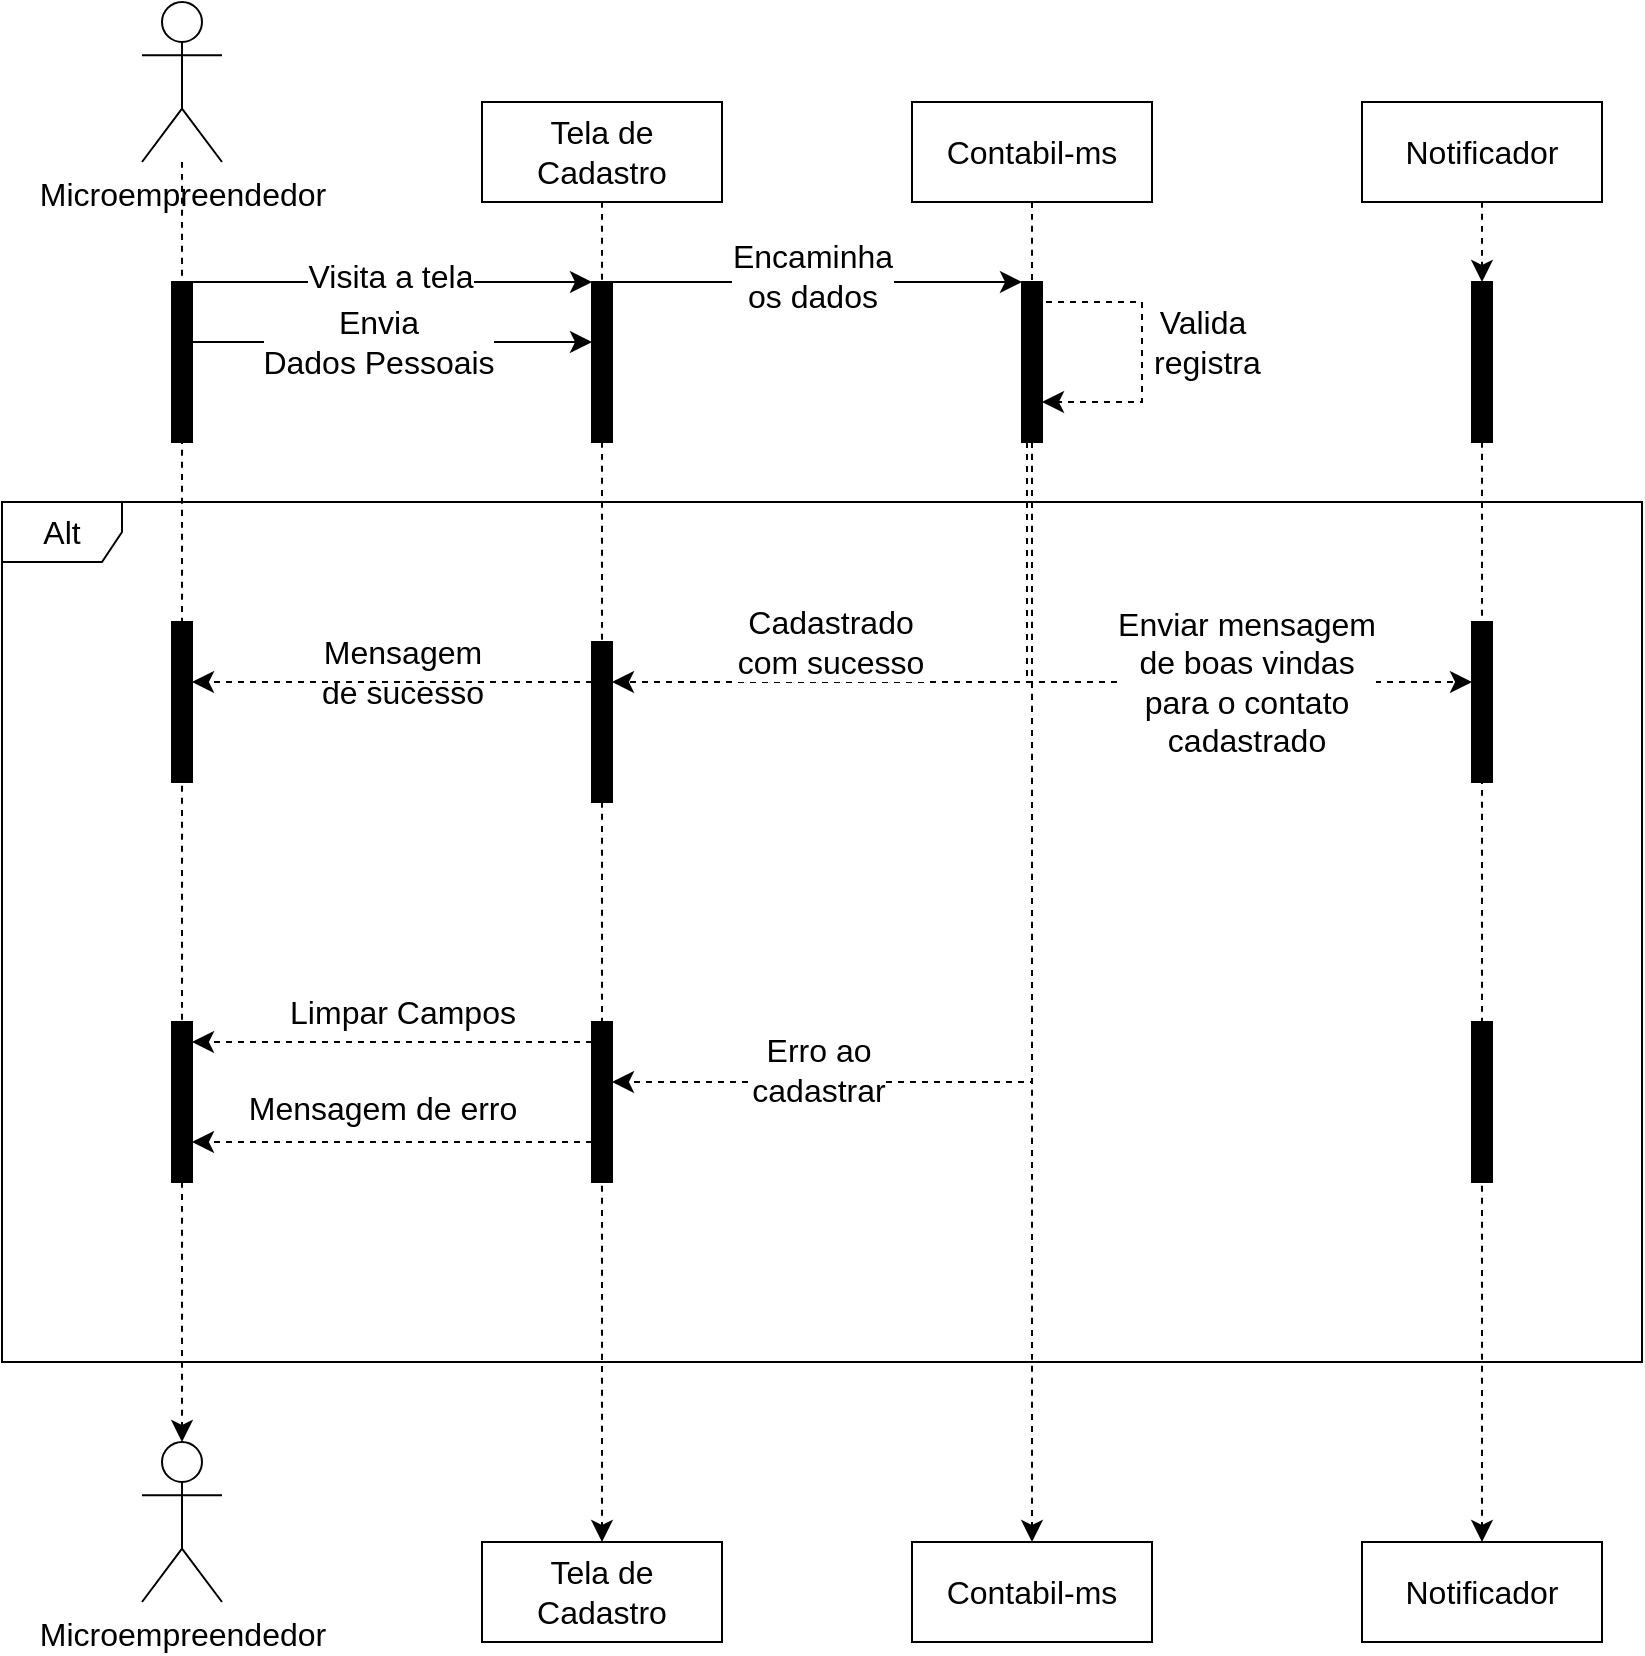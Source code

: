 <mxfile version="21.6.8" type="device" pages="2">
  <diagram name="Criar Usuario (Cliente)" id="upcSz1AIRNzl9WwcWOv4">
    <mxGraphModel dx="1671" dy="1035" grid="1" gridSize="10" guides="1" tooltips="1" connect="1" arrows="1" fold="1" page="1" pageScale="1" pageWidth="827" pageHeight="1169" math="0" shadow="0">
      <root>
        <mxCell id="0" />
        <mxCell id="1" parent="0" />
        <mxCell id="JifTn4jLB-mmr7WytcCE-13" style="edgeStyle=elbowEdgeStyle;curved=0;rounded=0;orthogonalLoop=1;jettySize=auto;html=1;elbow=vertical;fontSize=12;startSize=8;endSize=8;" edge="1" parent="1" target="JifTn4jLB-mmr7WytcCE-10">
          <mxGeometry relative="1" as="geometry">
            <mxPoint x="95" y="170" as="sourcePoint" />
            <mxPoint x="255" y="170" as="targetPoint" />
            <Array as="points">
              <mxPoint x="270" y="160" />
            </Array>
          </mxGeometry>
        </mxCell>
        <mxCell id="JifTn4jLB-mmr7WytcCE-14" value="Visita a tela" style="edgeLabel;html=1;align=center;verticalAlign=middle;resizable=0;points=[];fontSize=16;" vertex="1" connectable="0" parent="JifTn4jLB-mmr7WytcCE-13">
          <mxGeometry x="-0.125" y="3" relative="1" as="geometry">
            <mxPoint x="17" as="offset" />
          </mxGeometry>
        </mxCell>
        <mxCell id="JifTn4jLB-mmr7WytcCE-1" value="" style="html=1;points=[];perimeter=orthogonalPerimeter;outlineConnect=0;targetShapes=umlLifeline;portConstraint=eastwest;newEdgeStyle={&quot;edgeStyle&quot;:&quot;elbowEdgeStyle&quot;,&quot;elbow&quot;:&quot;vertical&quot;,&quot;curved&quot;:0,&quot;rounded&quot;:0};fillColor=#000000;" vertex="1" parent="1">
          <mxGeometry x="85" y="160" width="10" height="80" as="geometry" />
        </mxCell>
        <mxCell id="JifTn4jLB-mmr7WytcCE-52" style="edgeStyle=none;curved=1;rounded=0;orthogonalLoop=1;jettySize=auto;html=1;entryX=0.5;entryY=0;entryDx=0;entryDy=0;entryPerimeter=0;fontSize=12;startSize=8;endSize=8;dashed=1;" edge="1" parent="1" source="JifTn4jLB-mmr7WytcCE-3" target="JifTn4jLB-mmr7WytcCE-33">
          <mxGeometry relative="1" as="geometry" />
        </mxCell>
        <mxCell id="JifTn4jLB-mmr7WytcCE-3" value="Microempreendedor" style="shape=umlActor;verticalLabelPosition=bottom;verticalAlign=top;html=1;fontSize=16;" vertex="1" parent="1">
          <mxGeometry x="70" y="20" width="40" height="80" as="geometry" />
        </mxCell>
        <mxCell id="JifTn4jLB-mmr7WytcCE-38" style="edgeStyle=none;curved=1;rounded=0;orthogonalLoop=1;jettySize=auto;html=1;fontSize=12;startSize=8;endSize=8;dashed=1;" edge="1" parent="1" source="JifTn4jLB-mmr7WytcCE-4" target="JifTn4jLB-mmr7WytcCE-34">
          <mxGeometry relative="1" as="geometry" />
        </mxCell>
        <mxCell id="JifTn4jLB-mmr7WytcCE-4" value="Tela de Cadastro" style="html=1;whiteSpace=wrap;fontSize=16;" vertex="1" parent="1">
          <mxGeometry x="240" y="70" width="120" height="50" as="geometry" />
        </mxCell>
        <mxCell id="JifTn4jLB-mmr7WytcCE-39" style="edgeStyle=none;curved=1;rounded=0;orthogonalLoop=1;jettySize=auto;html=1;entryX=0.5;entryY=0;entryDx=0;entryDy=0;fontSize=12;startSize=8;endSize=8;dashed=1;" edge="1" parent="1" source="JifTn4jLB-mmr7WytcCE-5" target="JifTn4jLB-mmr7WytcCE-35">
          <mxGeometry relative="1" as="geometry">
            <Array as="points">
              <mxPoint x="515" y="400" />
            </Array>
          </mxGeometry>
        </mxCell>
        <mxCell id="JifTn4jLB-mmr7WytcCE-5" value="Contabil-ms" style="html=1;whiteSpace=wrap;fontSize=16;" vertex="1" parent="1">
          <mxGeometry x="455" y="70" width="120" height="50" as="geometry" />
        </mxCell>
        <mxCell id="JifTn4jLB-mmr7WytcCE-40" style="edgeStyle=none;curved=1;rounded=0;orthogonalLoop=1;jettySize=auto;html=1;entryX=0.5;entryY=0;entryDx=0;entryDy=0;fontSize=12;startSize=8;endSize=8;dashed=1;" edge="1" parent="1" source="JifTn4jLB-mmr7WytcCE-12" target="JifTn4jLB-mmr7WytcCE-36">
          <mxGeometry relative="1" as="geometry" />
        </mxCell>
        <mxCell id="JifTn4jLB-mmr7WytcCE-8" value="Notificador" style="html=1;whiteSpace=wrap;fontSize=16;" vertex="1" parent="1">
          <mxGeometry x="680" y="70" width="120" height="50" as="geometry" />
        </mxCell>
        <mxCell id="JifTn4jLB-mmr7WytcCE-10" value="" style="html=1;points=[];perimeter=orthogonalPerimeter;outlineConnect=0;targetShapes=umlLifeline;portConstraint=eastwest;newEdgeStyle={&quot;edgeStyle&quot;:&quot;elbowEdgeStyle&quot;,&quot;elbow&quot;:&quot;vertical&quot;,&quot;curved&quot;:0,&quot;rounded&quot;:0};fillColor=#000000;" vertex="1" parent="1">
          <mxGeometry x="295" y="160" width="10" height="80" as="geometry" />
        </mxCell>
        <mxCell id="JifTn4jLB-mmr7WytcCE-25" style="edgeStyle=orthogonalEdgeStyle;rounded=0;orthogonalLoop=1;jettySize=auto;html=1;elbow=vertical;fontSize=12;startSize=8;endSize=8;dashed=1;" edge="1" parent="1" target="JifTn4jLB-mmr7WytcCE-11">
          <mxGeometry relative="1" as="geometry">
            <mxPoint x="520" y="190" as="targetPoint" />
            <mxPoint x="520" y="160" as="sourcePoint" />
            <Array as="points">
              <mxPoint x="520" y="170" />
              <mxPoint x="570" y="170" />
              <mxPoint x="570" y="220" />
            </Array>
          </mxGeometry>
        </mxCell>
        <mxCell id="JifTn4jLB-mmr7WytcCE-28" value="Valida&lt;br&gt;&amp;nbsp;registra" style="edgeLabel;html=1;align=center;verticalAlign=middle;resizable=0;points=[];fontSize=16;rotation=0;" vertex="1" connectable="0" parent="JifTn4jLB-mmr7WytcCE-25">
          <mxGeometry x="-0.575" y="1" relative="1" as="geometry">
            <mxPoint x="56" y="21" as="offset" />
          </mxGeometry>
        </mxCell>
        <mxCell id="JifTn4jLB-mmr7WytcCE-54" style="edgeStyle=elbowEdgeStyle;curved=0;rounded=0;orthogonalLoop=1;jettySize=auto;html=1;elbow=vertical;fontSize=12;startSize=8;endSize=8;dashed=1;" edge="1" parent="1" source="JifTn4jLB-mmr7WytcCE-11" target="JifTn4jLB-mmr7WytcCE-43">
          <mxGeometry relative="1" as="geometry">
            <Array as="points">
              <mxPoint x="420" y="360" />
            </Array>
          </mxGeometry>
        </mxCell>
        <mxCell id="JifTn4jLB-mmr7WytcCE-56" value="Cadastrado &lt;br&gt;com sucesso" style="edgeLabel;html=1;align=center;verticalAlign=middle;resizable=0;points=[];fontSize=16;" vertex="1" connectable="0" parent="JifTn4jLB-mmr7WytcCE-54">
          <mxGeometry x="0.339" y="3" relative="1" as="geometry">
            <mxPoint y="-23" as="offset" />
          </mxGeometry>
        </mxCell>
        <mxCell id="JifTn4jLB-mmr7WytcCE-11" value="" style="html=1;points=[];perimeter=orthogonalPerimeter;outlineConnect=0;targetShapes=umlLifeline;portConstraint=eastwest;newEdgeStyle={&quot;edgeStyle&quot;:&quot;elbowEdgeStyle&quot;,&quot;elbow&quot;:&quot;vertical&quot;,&quot;curved&quot;:0,&quot;rounded&quot;:0};fillColor=#000000;" vertex="1" parent="1">
          <mxGeometry x="510" y="160" width="10" height="80" as="geometry" />
        </mxCell>
        <mxCell id="JifTn4jLB-mmr7WytcCE-19" style="edgeStyle=elbowEdgeStyle;curved=0;rounded=0;orthogonalLoop=1;jettySize=auto;html=1;elbow=vertical;fontSize=12;startSize=8;endSize=8;" edge="1" parent="1" target="JifTn4jLB-mmr7WytcCE-10">
          <mxGeometry relative="1" as="geometry">
            <mxPoint x="85" y="210" as="sourcePoint" />
            <mxPoint x="275" y="210" as="targetPoint" />
            <Array as="points">
              <mxPoint x="280" y="190" />
            </Array>
          </mxGeometry>
        </mxCell>
        <mxCell id="JifTn4jLB-mmr7WytcCE-20" value="Envia &lt;br&gt;Dados Pessoais" style="edgeLabel;html=1;align=center;verticalAlign=middle;resizable=0;points=[];fontSize=16;" vertex="1" connectable="0" parent="JifTn4jLB-mmr7WytcCE-19">
          <mxGeometry x="-0.21" y="-3" relative="1" as="geometry">
            <mxPoint x="32" y="-3" as="offset" />
          </mxGeometry>
        </mxCell>
        <mxCell id="JifTn4jLB-mmr7WytcCE-22" style="edgeStyle=elbowEdgeStyle;curved=0;rounded=0;orthogonalLoop=1;jettySize=auto;html=1;elbow=vertical;fontSize=12;startSize=8;endSize=8;" edge="1" parent="1" target="JifTn4jLB-mmr7WytcCE-11">
          <mxGeometry relative="1" as="geometry">
            <mxPoint x="305" y="173" as="sourcePoint" />
            <mxPoint x="505" y="173" as="targetPoint" />
            <Array as="points">
              <mxPoint x="480" y="160" />
            </Array>
          </mxGeometry>
        </mxCell>
        <mxCell id="JifTn4jLB-mmr7WytcCE-23" value="Encaminha &lt;br&gt;os dados" style="edgeLabel;html=1;align=center;verticalAlign=middle;resizable=0;points=[];fontSize=16;" vertex="1" connectable="0" parent="JifTn4jLB-mmr7WytcCE-22">
          <mxGeometry x="-0.125" y="3" relative="1" as="geometry">
            <mxPoint x="17" as="offset" />
          </mxGeometry>
        </mxCell>
        <mxCell id="JifTn4jLB-mmr7WytcCE-32" value="Alt" style="shape=umlFrame;whiteSpace=wrap;html=1;pointerEvents=0;fontSize=16;" vertex="1" parent="1">
          <mxGeometry y="270" width="820" height="430" as="geometry" />
        </mxCell>
        <mxCell id="JifTn4jLB-mmr7WytcCE-33" value="Microempreendedor" style="shape=umlActor;verticalLabelPosition=bottom;verticalAlign=top;html=1;fontSize=16;" vertex="1" parent="1">
          <mxGeometry x="70" y="740" width="40" height="80" as="geometry" />
        </mxCell>
        <mxCell id="JifTn4jLB-mmr7WytcCE-34" value="Tela de Cadastro" style="html=1;whiteSpace=wrap;fontSize=16;" vertex="1" parent="1">
          <mxGeometry x="240" y="790" width="120" height="50" as="geometry" />
        </mxCell>
        <mxCell id="JifTn4jLB-mmr7WytcCE-35" value="Contabil-ms" style="html=1;whiteSpace=wrap;fontSize=16;" vertex="1" parent="1">
          <mxGeometry x="455" y="790" width="120" height="50" as="geometry" />
        </mxCell>
        <mxCell id="JifTn4jLB-mmr7WytcCE-36" value="Notificador" style="html=1;whiteSpace=wrap;fontSize=16;" vertex="1" parent="1">
          <mxGeometry x="680" y="790" width="120" height="50" as="geometry" />
        </mxCell>
        <mxCell id="JifTn4jLB-mmr7WytcCE-41" value="" style="edgeStyle=none;curved=1;rounded=0;orthogonalLoop=1;jettySize=auto;html=1;entryX=0.5;entryY=0;entryDx=0;entryDy=0;fontSize=12;startSize=8;endSize=8;dashed=1;" edge="1" parent="1" source="JifTn4jLB-mmr7WytcCE-8" target="JifTn4jLB-mmr7WytcCE-12">
          <mxGeometry relative="1" as="geometry">
            <mxPoint x="740" y="120" as="sourcePoint" />
            <mxPoint x="740" y="790" as="targetPoint" />
          </mxGeometry>
        </mxCell>
        <mxCell id="JifTn4jLB-mmr7WytcCE-12" value="" style="html=1;points=[];perimeter=orthogonalPerimeter;outlineConnect=0;targetShapes=umlLifeline;portConstraint=eastwest;newEdgeStyle={&quot;edgeStyle&quot;:&quot;elbowEdgeStyle&quot;,&quot;elbow&quot;:&quot;vertical&quot;,&quot;curved&quot;:0,&quot;rounded&quot;:0};fillColor=#000000;" vertex="1" parent="1">
          <mxGeometry x="735" y="160" width="10" height="80" as="geometry" />
        </mxCell>
        <mxCell id="JifTn4jLB-mmr7WytcCE-59" style="edgeStyle=elbowEdgeStyle;curved=0;rounded=0;orthogonalLoop=1;jettySize=auto;html=1;elbow=vertical;fontSize=12;startSize=8;endSize=8;dashed=1;" edge="1" parent="1">
          <mxGeometry relative="1" as="geometry">
            <mxPoint x="295" y="360" as="sourcePoint" />
            <mxPoint x="95" y="360" as="targetPoint" />
          </mxGeometry>
        </mxCell>
        <mxCell id="JifTn4jLB-mmr7WytcCE-43" value="" style="html=1;points=[];perimeter=orthogonalPerimeter;outlineConnect=0;targetShapes=umlLifeline;portConstraint=eastwest;newEdgeStyle={&quot;edgeStyle&quot;:&quot;elbowEdgeStyle&quot;,&quot;elbow&quot;:&quot;vertical&quot;,&quot;curved&quot;:0,&quot;rounded&quot;:0};fillColor=#000000;" vertex="1" parent="1">
          <mxGeometry x="295" y="340" width="10" height="80" as="geometry" />
        </mxCell>
        <mxCell id="JifTn4jLB-mmr7WytcCE-63" style="edgeStyle=elbowEdgeStyle;curved=0;rounded=0;orthogonalLoop=1;jettySize=auto;html=1;elbow=vertical;fontSize=12;startSize=8;endSize=8;dashed=1;" edge="1" parent="1">
          <mxGeometry relative="1" as="geometry">
            <mxPoint x="295" y="540" as="sourcePoint" />
            <mxPoint x="95" y="540" as="targetPoint" />
          </mxGeometry>
        </mxCell>
        <mxCell id="JifTn4jLB-mmr7WytcCE-66" style="edgeStyle=elbowEdgeStyle;curved=0;rounded=0;orthogonalLoop=1;jettySize=auto;html=1;elbow=vertical;fontSize=12;startSize=8;endSize=8;dashed=1;" edge="1" parent="1" source="JifTn4jLB-mmr7WytcCE-44" target="JifTn4jLB-mmr7WytcCE-49">
          <mxGeometry relative="1" as="geometry">
            <Array as="points">
              <mxPoint x="230" y="590" />
            </Array>
          </mxGeometry>
        </mxCell>
        <mxCell id="JifTn4jLB-mmr7WytcCE-44" value="" style="html=1;points=[];perimeter=orthogonalPerimeter;outlineConnect=0;targetShapes=umlLifeline;portConstraint=eastwest;newEdgeStyle={&quot;edgeStyle&quot;:&quot;elbowEdgeStyle&quot;,&quot;elbow&quot;:&quot;vertical&quot;,&quot;curved&quot;:0,&quot;rounded&quot;:0};fillColor=#000000;" vertex="1" parent="1">
          <mxGeometry x="295" y="530" width="10" height="80" as="geometry" />
        </mxCell>
        <mxCell id="JifTn4jLB-mmr7WytcCE-45" value="" style="html=1;points=[];perimeter=orthogonalPerimeter;outlineConnect=0;targetShapes=umlLifeline;portConstraint=eastwest;newEdgeStyle={&quot;edgeStyle&quot;:&quot;elbowEdgeStyle&quot;,&quot;elbow&quot;:&quot;vertical&quot;,&quot;curved&quot;:0,&quot;rounded&quot;:0};fillColor=#000000;" vertex="1" parent="1">
          <mxGeometry x="735" y="330" width="10" height="80" as="geometry" />
        </mxCell>
        <mxCell id="JifTn4jLB-mmr7WytcCE-46" value="" style="html=1;points=[];perimeter=orthogonalPerimeter;outlineConnect=0;targetShapes=umlLifeline;portConstraint=eastwest;newEdgeStyle={&quot;edgeStyle&quot;:&quot;elbowEdgeStyle&quot;,&quot;elbow&quot;:&quot;vertical&quot;,&quot;curved&quot;:0,&quot;rounded&quot;:0};fillColor=#000000;" vertex="1" parent="1">
          <mxGeometry x="735" y="530" width="10" height="80" as="geometry" />
        </mxCell>
        <mxCell id="JifTn4jLB-mmr7WytcCE-47" value="" style="html=1;points=[];perimeter=orthogonalPerimeter;outlineConnect=0;targetShapes=umlLifeline;portConstraint=eastwest;newEdgeStyle={&quot;edgeStyle&quot;:&quot;elbowEdgeStyle&quot;,&quot;elbow&quot;:&quot;vertical&quot;,&quot;curved&quot;:0,&quot;rounded&quot;:0};fillColor=#000000;" vertex="1" parent="1">
          <mxGeometry x="85" y="330" width="10" height="80" as="geometry" />
        </mxCell>
        <mxCell id="JifTn4jLB-mmr7WytcCE-49" value="" style="html=1;points=[];perimeter=orthogonalPerimeter;outlineConnect=0;targetShapes=umlLifeline;portConstraint=eastwest;newEdgeStyle={&quot;edgeStyle&quot;:&quot;elbowEdgeStyle&quot;,&quot;elbow&quot;:&quot;vertical&quot;,&quot;curved&quot;:0,&quot;rounded&quot;:0};fillColor=#000000;" vertex="1" parent="1">
          <mxGeometry x="85" y="530" width="10" height="80" as="geometry" />
        </mxCell>
        <mxCell id="JifTn4jLB-mmr7WytcCE-55" style="edgeStyle=elbowEdgeStyle;curved=0;rounded=0;orthogonalLoop=1;jettySize=auto;html=1;elbow=vertical;fontSize=12;startSize=8;endSize=8;dashed=1;" edge="1" parent="1">
          <mxGeometry relative="1" as="geometry">
            <mxPoint x="515" y="240" as="sourcePoint" />
            <mxPoint x="305" y="560" as="targetPoint" />
            <Array as="points">
              <mxPoint x="420" y="560" />
            </Array>
          </mxGeometry>
        </mxCell>
        <mxCell id="JifTn4jLB-mmr7WytcCE-58" style="edgeStyle=elbowEdgeStyle;curved=0;rounded=0;orthogonalLoop=1;jettySize=auto;html=1;elbow=vertical;fontSize=12;startSize=8;endSize=8;dashed=1;" edge="1" parent="1" target="JifTn4jLB-mmr7WytcCE-45">
          <mxGeometry relative="1" as="geometry">
            <mxPoint x="512.5" y="240" as="sourcePoint" />
            <mxPoint x="727.5" y="360" as="targetPoint" />
            <Array as="points">
              <mxPoint x="512.5" y="360" />
            </Array>
          </mxGeometry>
        </mxCell>
        <mxCell id="JifTn4jLB-mmr7WytcCE-60" value="Mensagem&lt;br&gt;de sucesso" style="text;html=1;align=center;verticalAlign=middle;resizable=0;points=[];autosize=1;strokeColor=none;fillColor=none;fontSize=16;" vertex="1" parent="1">
          <mxGeometry x="150" y="330" width="100" height="50" as="geometry" />
        </mxCell>
        <mxCell id="JifTn4jLB-mmr7WytcCE-61" value="Enviar mensagem &lt;br&gt;de boas vindas&lt;br&gt;para o contato &lt;br&gt;cadastrado" style="edgeLabel;html=1;align=center;verticalAlign=middle;resizable=0;points=[];fontSize=16;" vertex="1" connectable="0" parent="1">
          <mxGeometry x="620" y="360" as="geometry">
            <mxPoint x="2" as="offset" />
          </mxGeometry>
        </mxCell>
        <mxCell id="JifTn4jLB-mmr7WytcCE-62" value="Erro ao&lt;br&gt;cadastrar" style="edgeLabel;html=1;align=center;verticalAlign=middle;resizable=0;points=[];fontSize=16;rotation=0;" vertex="1" connectable="0" parent="1">
          <mxGeometry x="400" y="560" as="geometry">
            <mxPoint x="8" y="-6" as="offset" />
          </mxGeometry>
        </mxCell>
        <mxCell id="JifTn4jLB-mmr7WytcCE-64" value="Limpar Campos" style="text;html=1;align=center;verticalAlign=middle;resizable=0;points=[];autosize=1;strokeColor=none;fillColor=none;fontSize=16;" vertex="1" parent="1">
          <mxGeometry x="130" y="510" width="140" height="30" as="geometry" />
        </mxCell>
        <mxCell id="JifTn4jLB-mmr7WytcCE-67" value="Mensagem de erro" style="text;html=1;align=center;verticalAlign=middle;resizable=0;points=[];autosize=1;strokeColor=none;fillColor=none;fontSize=16;" vertex="1" parent="1">
          <mxGeometry x="110" y="558" width="160" height="30" as="geometry" />
        </mxCell>
      </root>
    </mxGraphModel>
  </diagram>
  <diagram id="f3UW1rN9QzkCSQQTLuYQ" name="Solicitar serviço (Funcionario para cliente)">
    <mxGraphModel dx="2071" dy="1435" grid="0" gridSize="10" guides="1" tooltips="1" connect="1" arrows="1" fold="1" page="0" pageScale="1" pageWidth="827" pageHeight="1169" math="0" shadow="0">
      <root>
        <mxCell id="0" />
        <mxCell id="1" parent="0" />
        <mxCell id="AIYeoYmXmrTbuFQ1cC07-1" style="edgeStyle=elbowEdgeStyle;curved=0;rounded=0;orthogonalLoop=1;jettySize=auto;html=1;elbow=vertical;fontSize=12;startSize=8;endSize=8;" edge="1" parent="1" target="AIYeoYmXmrTbuFQ1cC07-12">
          <mxGeometry relative="1" as="geometry">
            <mxPoint x="-246" y="80" as="sourcePoint" />
            <mxPoint x="-86" y="80" as="targetPoint" />
            <Array as="points">
              <mxPoint x="-71" y="70" />
            </Array>
          </mxGeometry>
        </mxCell>
        <mxCell id="AIYeoYmXmrTbuFQ1cC07-2" value="Visita a tela" style="edgeLabel;html=1;align=center;verticalAlign=middle;resizable=0;points=[];fontSize=16;" vertex="1" connectable="0" parent="AIYeoYmXmrTbuFQ1cC07-1">
          <mxGeometry x="-0.125" y="3" relative="1" as="geometry">
            <mxPoint x="17" as="offset" />
          </mxGeometry>
        </mxCell>
        <mxCell id="AIYeoYmXmrTbuFQ1cC07-3" value="" style="html=1;points=[];perimeter=orthogonalPerimeter;outlineConnect=0;targetShapes=umlLifeline;portConstraint=eastwest;newEdgeStyle={&quot;edgeStyle&quot;:&quot;elbowEdgeStyle&quot;,&quot;elbow&quot;:&quot;vertical&quot;,&quot;curved&quot;:0,&quot;rounded&quot;:0};fillColor=#000000;" vertex="1" parent="1">
          <mxGeometry x="-256" y="70" width="10" height="80" as="geometry" />
        </mxCell>
        <mxCell id="AIYeoYmXmrTbuFQ1cC07-4" style="edgeStyle=none;curved=1;rounded=0;orthogonalLoop=1;jettySize=auto;html=1;entryX=0.5;entryY=0;entryDx=0;entryDy=0;entryPerimeter=0;fontSize=12;startSize=8;endSize=8;dashed=1;" edge="1" parent="1" source="AIYeoYmXmrTbuFQ1cC07-5" target="AIYeoYmXmrTbuFQ1cC07-23">
          <mxGeometry relative="1" as="geometry" />
        </mxCell>
        <mxCell id="AIYeoYmXmrTbuFQ1cC07-5" value="Microempreendedor" style="shape=umlActor;verticalLabelPosition=bottom;verticalAlign=top;html=1;fontSize=16;" vertex="1" parent="1">
          <mxGeometry x="-271" y="-70" width="40" height="80" as="geometry" />
        </mxCell>
        <mxCell id="AIYeoYmXmrTbuFQ1cC07-6" style="edgeStyle=none;curved=1;rounded=0;orthogonalLoop=1;jettySize=auto;html=1;fontSize=12;startSize=8;endSize=8;dashed=1;" edge="1" parent="1" source="AIYeoYmXmrTbuFQ1cC07-7" target="AIYeoYmXmrTbuFQ1cC07-24">
          <mxGeometry relative="1" as="geometry" />
        </mxCell>
        <mxCell id="AIYeoYmXmrTbuFQ1cC07-7" value="Tela de Cadastro" style="html=1;whiteSpace=wrap;fontSize=16;" vertex="1" parent="1">
          <mxGeometry x="-101" y="-20" width="120" height="50" as="geometry" />
        </mxCell>
        <mxCell id="AIYeoYmXmrTbuFQ1cC07-8" style="edgeStyle=none;curved=1;rounded=0;orthogonalLoop=1;jettySize=auto;html=1;entryX=0.5;entryY=0;entryDx=0;entryDy=0;fontSize=12;startSize=8;endSize=8;dashed=1;" edge="1" parent="1" source="AIYeoYmXmrTbuFQ1cC07-9" target="AIYeoYmXmrTbuFQ1cC07-25">
          <mxGeometry relative="1" as="geometry">
            <Array as="points">
              <mxPoint x="174" y="310" />
            </Array>
          </mxGeometry>
        </mxCell>
        <mxCell id="AIYeoYmXmrTbuFQ1cC07-9" value="Contabil-ms" style="html=1;whiteSpace=wrap;fontSize=16;" vertex="1" parent="1">
          <mxGeometry x="114" y="-20" width="120" height="50" as="geometry" />
        </mxCell>
        <mxCell id="AIYeoYmXmrTbuFQ1cC07-10" style="edgeStyle=none;curved=1;rounded=0;orthogonalLoop=1;jettySize=auto;html=1;entryX=0.5;entryY=0;entryDx=0;entryDy=0;fontSize=12;startSize=8;endSize=8;dashed=1;" edge="1" parent="1" source="AIYeoYmXmrTbuFQ1cC07-28" target="AIYeoYmXmrTbuFQ1cC07-26">
          <mxGeometry relative="1" as="geometry" />
        </mxCell>
        <mxCell id="AIYeoYmXmrTbuFQ1cC07-11" value="Pagamento" style="html=1;whiteSpace=wrap;fontSize=16;" vertex="1" parent="1">
          <mxGeometry x="339" y="-20" width="120" height="50" as="geometry" />
        </mxCell>
        <mxCell id="AIYeoYmXmrTbuFQ1cC07-12" value="" style="html=1;points=[];perimeter=orthogonalPerimeter;outlineConnect=0;targetShapes=umlLifeline;portConstraint=eastwest;newEdgeStyle={&quot;edgeStyle&quot;:&quot;elbowEdgeStyle&quot;,&quot;elbow&quot;:&quot;vertical&quot;,&quot;curved&quot;:0,&quot;rounded&quot;:0};fillColor=#000000;" vertex="1" parent="1">
          <mxGeometry x="-46" y="70" width="10" height="80" as="geometry" />
        </mxCell>
        <mxCell id="AIYeoYmXmrTbuFQ1cC07-13" style="edgeStyle=orthogonalEdgeStyle;rounded=0;orthogonalLoop=1;jettySize=auto;html=1;elbow=vertical;fontSize=12;startSize=8;endSize=8;dashed=1;" edge="1" parent="1" target="AIYeoYmXmrTbuFQ1cC07-17">
          <mxGeometry relative="1" as="geometry">
            <mxPoint x="179" y="100" as="targetPoint" />
            <mxPoint x="179" y="70" as="sourcePoint" />
            <Array as="points">
              <mxPoint x="179" y="80" />
              <mxPoint x="229" y="80" />
              <mxPoint x="229" y="130" />
            </Array>
          </mxGeometry>
        </mxCell>
        <mxCell id="AIYeoYmXmrTbuFQ1cC07-14" value="Valida&lt;br&gt;&amp;nbsp;registra" style="edgeLabel;html=1;align=center;verticalAlign=middle;resizable=0;points=[];fontSize=16;rotation=0;" vertex="1" connectable="0" parent="AIYeoYmXmrTbuFQ1cC07-13">
          <mxGeometry x="-0.575" y="1" relative="1" as="geometry">
            <mxPoint x="56" y="21" as="offset" />
          </mxGeometry>
        </mxCell>
        <mxCell id="AIYeoYmXmrTbuFQ1cC07-15" style="edgeStyle=elbowEdgeStyle;curved=0;rounded=0;orthogonalLoop=1;jettySize=auto;html=1;elbow=vertical;fontSize=12;startSize=8;endSize=8;dashed=1;" edge="1" parent="1" source="AIYeoYmXmrTbuFQ1cC07-17" target="AIYeoYmXmrTbuFQ1cC07-30">
          <mxGeometry relative="1" as="geometry">
            <Array as="points">
              <mxPoint x="-5" y="230" />
              <mxPoint x="79" y="270" />
            </Array>
          </mxGeometry>
        </mxCell>
        <mxCell id="AIYeoYmXmrTbuFQ1cC07-16" value="Cadastrado &lt;br&gt;com sucesso" style="edgeLabel;html=1;align=center;verticalAlign=middle;resizable=0;points=[];fontSize=16;" vertex="1" connectable="0" parent="AIYeoYmXmrTbuFQ1cC07-15">
          <mxGeometry x="0.339" y="3" relative="1" as="geometry">
            <mxPoint x="7" y="-24" as="offset" />
          </mxGeometry>
        </mxCell>
        <mxCell id="AIYeoYmXmrTbuFQ1cC07-17" value="" style="html=1;points=[];perimeter=orthogonalPerimeter;outlineConnect=0;targetShapes=umlLifeline;portConstraint=eastwest;newEdgeStyle={&quot;edgeStyle&quot;:&quot;elbowEdgeStyle&quot;,&quot;elbow&quot;:&quot;vertical&quot;,&quot;curved&quot;:0,&quot;rounded&quot;:0};fillColor=#000000;" vertex="1" parent="1">
          <mxGeometry x="169" y="70" width="10" height="80" as="geometry" />
        </mxCell>
        <mxCell id="AIYeoYmXmrTbuFQ1cC07-18" style="edgeStyle=elbowEdgeStyle;curved=0;rounded=0;orthogonalLoop=1;jettySize=auto;html=1;elbow=vertical;fontSize=12;startSize=8;endSize=8;" edge="1" parent="1" target="AIYeoYmXmrTbuFQ1cC07-12">
          <mxGeometry relative="1" as="geometry">
            <mxPoint x="-256" y="120" as="sourcePoint" />
            <mxPoint x="-66" y="120" as="targetPoint" />
            <Array as="points">
              <mxPoint x="-61" y="100" />
            </Array>
          </mxGeometry>
        </mxCell>
        <mxCell id="AIYeoYmXmrTbuFQ1cC07-19" value="Envia &lt;br&gt;Dados Pessoais" style="edgeLabel;html=1;align=center;verticalAlign=middle;resizable=0;points=[];fontSize=16;" vertex="1" connectable="0" parent="AIYeoYmXmrTbuFQ1cC07-18">
          <mxGeometry x="-0.21" y="-3" relative="1" as="geometry">
            <mxPoint x="32" y="-3" as="offset" />
          </mxGeometry>
        </mxCell>
        <mxCell id="AIYeoYmXmrTbuFQ1cC07-20" style="edgeStyle=elbowEdgeStyle;curved=0;rounded=0;orthogonalLoop=1;jettySize=auto;html=1;elbow=vertical;fontSize=12;startSize=8;endSize=8;" edge="1" parent="1" target="AIYeoYmXmrTbuFQ1cC07-17">
          <mxGeometry relative="1" as="geometry">
            <mxPoint x="-36" y="83" as="sourcePoint" />
            <mxPoint x="164" y="83" as="targetPoint" />
            <Array as="points">
              <mxPoint x="139" y="70" />
            </Array>
          </mxGeometry>
        </mxCell>
        <mxCell id="AIYeoYmXmrTbuFQ1cC07-21" value="Encaminha &lt;br&gt;os dados" style="edgeLabel;html=1;align=center;verticalAlign=middle;resizable=0;points=[];fontSize=16;" vertex="1" connectable="0" parent="AIYeoYmXmrTbuFQ1cC07-20">
          <mxGeometry x="-0.125" y="3" relative="1" as="geometry">
            <mxPoint x="17" as="offset" />
          </mxGeometry>
        </mxCell>
        <mxCell id="AIYeoYmXmrTbuFQ1cC07-22" value="Alt" style="shape=umlFrame;whiteSpace=wrap;html=1;pointerEvents=0;fontSize=16;" vertex="1" parent="1">
          <mxGeometry x="-341" y="180" width="1063" height="430" as="geometry" />
        </mxCell>
        <mxCell id="AIYeoYmXmrTbuFQ1cC07-23" value="Microempreendedor" style="shape=umlActor;verticalLabelPosition=bottom;verticalAlign=top;html=1;fontSize=16;" vertex="1" parent="1">
          <mxGeometry x="-271" y="650" width="40" height="80" as="geometry" />
        </mxCell>
        <mxCell id="AIYeoYmXmrTbuFQ1cC07-24" value="Tela de Cadastro" style="html=1;whiteSpace=wrap;fontSize=16;" vertex="1" parent="1">
          <mxGeometry x="-101" y="700" width="120" height="50" as="geometry" />
        </mxCell>
        <mxCell id="AIYeoYmXmrTbuFQ1cC07-25" value="Contabil-ms" style="html=1;whiteSpace=wrap;fontSize=16;" vertex="1" parent="1">
          <mxGeometry x="114" y="700" width="120" height="50" as="geometry" />
        </mxCell>
        <mxCell id="AIYeoYmXmrTbuFQ1cC07-26" value="Notificador" style="html=1;whiteSpace=wrap;fontSize=16;" vertex="1" parent="1">
          <mxGeometry x="339" y="700" width="120" height="50" as="geometry" />
        </mxCell>
        <mxCell id="AIYeoYmXmrTbuFQ1cC07-27" value="" style="edgeStyle=none;curved=1;rounded=0;orthogonalLoop=1;jettySize=auto;html=1;entryX=0.5;entryY=0;entryDx=0;entryDy=0;fontSize=12;startSize=8;endSize=8;dashed=1;" edge="1" parent="1" source="AIYeoYmXmrTbuFQ1cC07-11" target="AIYeoYmXmrTbuFQ1cC07-28">
          <mxGeometry relative="1" as="geometry">
            <mxPoint x="399" y="30" as="sourcePoint" />
            <mxPoint x="399" y="700" as="targetPoint" />
          </mxGeometry>
        </mxCell>
        <mxCell id="AIYeoYmXmrTbuFQ1cC07-28" value="" style="html=1;points=[];perimeter=orthogonalPerimeter;outlineConnect=0;targetShapes=umlLifeline;portConstraint=eastwest;newEdgeStyle={&quot;edgeStyle&quot;:&quot;elbowEdgeStyle&quot;,&quot;elbow&quot;:&quot;vertical&quot;,&quot;curved&quot;:0,&quot;rounded&quot;:0};fillColor=#000000;" vertex="1" parent="1">
          <mxGeometry x="394" y="70" width="10" height="80" as="geometry" />
        </mxCell>
        <mxCell id="AIYeoYmXmrTbuFQ1cC07-29" style="edgeStyle=elbowEdgeStyle;curved=0;rounded=0;orthogonalLoop=1;jettySize=auto;html=1;elbow=vertical;fontSize=12;startSize=8;endSize=8;dashed=1;" edge="1" parent="1">
          <mxGeometry relative="1" as="geometry">
            <mxPoint x="-48" y="228" as="sourcePoint" />
            <mxPoint x="-248" y="228" as="targetPoint" />
          </mxGeometry>
        </mxCell>
        <mxCell id="AIYeoYmXmrTbuFQ1cC07-30" value="" style="html=1;points=[];perimeter=orthogonalPerimeter;outlineConnect=0;targetShapes=umlLifeline;portConstraint=eastwest;newEdgeStyle={&quot;edgeStyle&quot;:&quot;elbowEdgeStyle&quot;,&quot;elbow&quot;:&quot;vertical&quot;,&quot;curved&quot;:0,&quot;rounded&quot;:0};fillColor=#000000;" vertex="1" parent="1">
          <mxGeometry x="-46" y="212" width="10" height="166" as="geometry" />
        </mxCell>
        <mxCell id="AIYeoYmXmrTbuFQ1cC07-32" style="edgeStyle=elbowEdgeStyle;curved=0;rounded=0;orthogonalLoop=1;jettySize=auto;html=1;elbow=vertical;fontSize=12;startSize=8;endSize=8;dashed=1;" edge="1" parent="1" source="AIYeoYmXmrTbuFQ1cC07-33" target="AIYeoYmXmrTbuFQ1cC07-37">
          <mxGeometry relative="1" as="geometry">
            <Array as="points">
              <mxPoint x="-111" y="474" />
            </Array>
          </mxGeometry>
        </mxCell>
        <mxCell id="AIYeoYmXmrTbuFQ1cC07-33" value="" style="html=1;points=[];perimeter=orthogonalPerimeter;outlineConnect=0;targetShapes=umlLifeline;portConstraint=eastwest;newEdgeStyle={&quot;edgeStyle&quot;:&quot;elbowEdgeStyle&quot;,&quot;elbow&quot;:&quot;vertical&quot;,&quot;curved&quot;:0,&quot;rounded&quot;:0};fillColor=#000000;" vertex="1" parent="1">
          <mxGeometry x="-46" y="440" width="10" height="80" as="geometry" />
        </mxCell>
        <mxCell id="AIYeoYmXmrTbuFQ1cC07-102" style="edgeStyle=elbowEdgeStyle;curved=0;rounded=0;orthogonalLoop=1;jettySize=auto;html=1;elbow=vertical;fontSize=12;startSize=8;endSize=8;dashed=1;" edge="1" parent="1">
          <mxGeometry relative="1" as="geometry">
            <mxPoint x="394" y="284" as="sourcePoint" />
            <mxPoint x="177" y="284" as="targetPoint" />
          </mxGeometry>
        </mxCell>
        <mxCell id="AIYeoYmXmrTbuFQ1cC07-34" value="" style="html=1;points=[];perimeter=orthogonalPerimeter;outlineConnect=0;targetShapes=umlLifeline;portConstraint=eastwest;newEdgeStyle={&quot;edgeStyle&quot;:&quot;elbowEdgeStyle&quot;,&quot;elbow&quot;:&quot;vertical&quot;,&quot;curved&quot;:0,&quot;rounded&quot;:0};fillColor=#000000;" vertex="1" parent="1">
          <mxGeometry x="394" y="218" width="10" height="80" as="geometry" />
        </mxCell>
        <mxCell id="AIYeoYmXmrTbuFQ1cC07-35" value="" style="html=1;points=[];perimeter=orthogonalPerimeter;outlineConnect=0;targetShapes=umlLifeline;portConstraint=eastwest;newEdgeStyle={&quot;edgeStyle&quot;:&quot;elbowEdgeStyle&quot;,&quot;elbow&quot;:&quot;vertical&quot;,&quot;curved&quot;:0,&quot;rounded&quot;:0};fillColor=#000000;" vertex="1" parent="1">
          <mxGeometry x="394" y="440" width="10" height="80" as="geometry" />
        </mxCell>
        <mxCell id="AIYeoYmXmrTbuFQ1cC07-36" value="" style="html=1;points=[];perimeter=orthogonalPerimeter;outlineConnect=0;targetShapes=umlLifeline;portConstraint=eastwest;newEdgeStyle={&quot;edgeStyle&quot;:&quot;elbowEdgeStyle&quot;,&quot;elbow&quot;:&quot;vertical&quot;,&quot;curved&quot;:0,&quot;rounded&quot;:0};fillColor=#000000;" vertex="1" parent="1">
          <mxGeometry x="-256" y="212" width="10" height="170" as="geometry" />
        </mxCell>
        <mxCell id="AIYeoYmXmrTbuFQ1cC07-37" value="" style="html=1;points=[];perimeter=orthogonalPerimeter;outlineConnect=0;targetShapes=umlLifeline;portConstraint=eastwest;newEdgeStyle={&quot;edgeStyle&quot;:&quot;elbowEdgeStyle&quot;,&quot;elbow&quot;:&quot;vertical&quot;,&quot;curved&quot;:0,&quot;rounded&quot;:0};fillColor=#000000;" vertex="1" parent="1">
          <mxGeometry x="-256" y="440" width="10" height="80" as="geometry" />
        </mxCell>
        <mxCell id="AIYeoYmXmrTbuFQ1cC07-38" style="edgeStyle=elbowEdgeStyle;curved=0;rounded=0;orthogonalLoop=1;jettySize=auto;html=1;elbow=vertical;fontSize=12;startSize=8;endSize=8;dashed=1;" edge="1" parent="1" source="AIYeoYmXmrTbuFQ1cC07-96">
          <mxGeometry relative="1" as="geometry">
            <mxPoint x="174" y="150" as="sourcePoint" />
            <mxPoint x="-36" y="470" as="targetPoint" />
            <Array as="points">
              <mxPoint x="79" y="470" />
            </Array>
          </mxGeometry>
        </mxCell>
        <mxCell id="AIYeoYmXmrTbuFQ1cC07-39" style="edgeStyle=elbowEdgeStyle;curved=0;rounded=0;orthogonalLoop=1;jettySize=auto;html=1;elbow=vertical;fontSize=12;startSize=8;endSize=8;dashed=1;" edge="1" parent="1" target="AIYeoYmXmrTbuFQ1cC07-34" source="AIYeoYmXmrTbuFQ1cC07-96">
          <mxGeometry relative="1" as="geometry">
            <mxPoint x="171.5" y="150" as="sourcePoint" />
            <mxPoint x="386.5" y="270" as="targetPoint" />
            <Array as="points">
              <mxPoint x="287" y="248" />
              <mxPoint x="254" y="298" />
              <mxPoint x="171.5" y="270" />
            </Array>
          </mxGeometry>
        </mxCell>
        <mxCell id="AIYeoYmXmrTbuFQ1cC07-40" value="Mensagem&lt;br&gt;de sucesso" style="text;html=1;align=center;verticalAlign=middle;resizable=0;points=[];autosize=1;strokeColor=none;fillColor=none;fontSize=16;" vertex="1" parent="1">
          <mxGeometry x="-196" y="180" width="100" height="50" as="geometry" />
        </mxCell>
        <mxCell id="AIYeoYmXmrTbuFQ1cC07-41" value="Enviar informações&lt;br&gt;parar gerar&amp;nbsp;&lt;br&gt;pagamento" style="edgeLabel;html=1;align=center;verticalAlign=middle;resizable=0;points=[];fontSize=16;" vertex="1" connectable="0" parent="1">
          <mxGeometry x="275" y="238" as="geometry">
            <mxPoint x="2" y="-24" as="offset" />
          </mxGeometry>
        </mxCell>
        <mxCell id="AIYeoYmXmrTbuFQ1cC07-42" value="Erro ao&lt;br&gt;cadastrar" style="edgeLabel;html=1;align=center;verticalAlign=middle;resizable=0;points=[];fontSize=16;rotation=0;" vertex="1" connectable="0" parent="1">
          <mxGeometry x="59" y="470" as="geometry">
            <mxPoint x="8" y="-6" as="offset" />
          </mxGeometry>
        </mxCell>
        <mxCell id="AIYeoYmXmrTbuFQ1cC07-44" value="Mensagem de erro" style="text;html=1;align=center;verticalAlign=middle;resizable=0;points=[];autosize=1;strokeColor=none;fillColor=none;fontSize=16;" vertex="1" parent="1">
          <mxGeometry x="-234" y="440" width="160" height="30" as="geometry" />
        </mxCell>
        <mxCell id="AIYeoYmXmrTbuFQ1cC07-89" style="edgeStyle=none;curved=1;rounded=0;orthogonalLoop=1;jettySize=auto;html=1;entryX=0.5;entryY=0;entryDx=0;entryDy=0;fontSize=12;startSize=8;endSize=8;dashed=1;" edge="1" parent="1" source="AIYeoYmXmrTbuFQ1cC07-94" target="AIYeoYmXmrTbuFQ1cC07-91">
          <mxGeometry relative="1" as="geometry" />
        </mxCell>
        <mxCell id="AIYeoYmXmrTbuFQ1cC07-90" value="Notificador" style="html=1;whiteSpace=wrap;fontSize=16;" vertex="1" parent="1">
          <mxGeometry x="579" y="-22" width="120" height="50" as="geometry" />
        </mxCell>
        <mxCell id="AIYeoYmXmrTbuFQ1cC07-91" value="Notificador" style="html=1;whiteSpace=wrap;fontSize=16;" vertex="1" parent="1">
          <mxGeometry x="579" y="698" width="120" height="50" as="geometry" />
        </mxCell>
        <mxCell id="AIYeoYmXmrTbuFQ1cC07-92" value="" style="edgeStyle=none;curved=1;rounded=0;orthogonalLoop=1;jettySize=auto;html=1;entryX=0.5;entryY=0;entryDx=0;entryDy=0;fontSize=12;startSize=8;endSize=8;dashed=1;" edge="1" parent="1" source="AIYeoYmXmrTbuFQ1cC07-90" target="AIYeoYmXmrTbuFQ1cC07-93">
          <mxGeometry relative="1" as="geometry">
            <mxPoint x="595" y="30" as="sourcePoint" />
            <mxPoint x="595" y="700" as="targetPoint" />
          </mxGeometry>
        </mxCell>
        <mxCell id="AIYeoYmXmrTbuFQ1cC07-93" value="" style="html=1;points=[];perimeter=orthogonalPerimeter;outlineConnect=0;targetShapes=umlLifeline;portConstraint=eastwest;newEdgeStyle={&quot;edgeStyle&quot;:&quot;elbowEdgeStyle&quot;,&quot;elbow&quot;:&quot;vertical&quot;,&quot;curved&quot;:0,&quot;rounded&quot;:0};fillColor=#000000;" vertex="1" parent="1">
          <mxGeometry x="634" y="68" width="10" height="80" as="geometry" />
        </mxCell>
        <mxCell id="AIYeoYmXmrTbuFQ1cC07-95" value="" style="html=1;points=[];perimeter=orthogonalPerimeter;outlineConnect=0;targetShapes=umlLifeline;portConstraint=eastwest;newEdgeStyle={&quot;edgeStyle&quot;:&quot;elbowEdgeStyle&quot;,&quot;elbow&quot;:&quot;vertical&quot;,&quot;curved&quot;:0,&quot;rounded&quot;:0};fillColor=#000000;" vertex="1" parent="1">
          <mxGeometry x="634" y="438" width="10" height="80" as="geometry" />
        </mxCell>
        <mxCell id="AIYeoYmXmrTbuFQ1cC07-97" value="" style="edgeStyle=elbowEdgeStyle;curved=0;rounded=0;orthogonalLoop=1;jettySize=auto;html=1;elbow=vertical;fontSize=12;startSize=8;endSize=8;dashed=1;" edge="1" parent="1" target="AIYeoYmXmrTbuFQ1cC07-96">
          <mxGeometry relative="1" as="geometry">
            <mxPoint x="171.5" y="150" as="sourcePoint" />
            <mxPoint x="394" y="270" as="targetPoint" />
            <Array as="points" />
          </mxGeometry>
        </mxCell>
        <mxCell id="AIYeoYmXmrTbuFQ1cC07-105" style="edgeStyle=elbowEdgeStyle;curved=0;rounded=0;orthogonalLoop=1;jettySize=auto;html=1;elbow=vertical;fontSize=12;startSize=8;endSize=8;dashed=1;" edge="1" parent="1">
          <mxGeometry relative="1" as="geometry">
            <mxPoint x="179" y="343" as="sourcePoint" />
            <mxPoint x="636" y="343" as="targetPoint" />
          </mxGeometry>
        </mxCell>
        <mxCell id="AIYeoYmXmrTbuFQ1cC07-96" value="" style="html=1;points=[];perimeter=orthogonalPerimeter;outlineConnect=0;targetShapes=umlLifeline;portConstraint=eastwest;newEdgeStyle={&quot;edgeStyle&quot;:&quot;elbowEdgeStyle&quot;,&quot;elbow&quot;:&quot;vertical&quot;,&quot;curved&quot;:0,&quot;rounded&quot;:0};fillColor=#000000;" vertex="1" parent="1">
          <mxGeometry x="167" y="221" width="10" height="157" as="geometry" />
        </mxCell>
        <mxCell id="AIYeoYmXmrTbuFQ1cC07-99" value="" style="html=1;points=[];perimeter=orthogonalPerimeter;outlineConnect=0;targetShapes=umlLifeline;portConstraint=eastwest;newEdgeStyle={&quot;edgeStyle&quot;:&quot;elbowEdgeStyle&quot;,&quot;elbow&quot;:&quot;vertical&quot;,&quot;curved&quot;:0,&quot;rounded&quot;:0};fillColor=#000000;" vertex="1" parent="1">
          <mxGeometry x="169" y="438" width="10" height="80" as="geometry" />
        </mxCell>
        <mxCell id="AIYeoYmXmrTbuFQ1cC07-103" value="Dados de pagamento" style="text;html=1;align=center;verticalAlign=middle;resizable=0;points=[];autosize=1;strokeColor=none;fillColor=none;fontSize=16;" vertex="1" parent="1">
          <mxGeometry x="200" y="253" width="171" height="31" as="geometry" />
        </mxCell>
        <mxCell id="AIYeoYmXmrTbuFQ1cC07-104" value="" style="edgeStyle=none;curved=1;rounded=0;orthogonalLoop=1;jettySize=auto;html=1;entryX=0.5;entryY=0;entryDx=0;entryDy=0;fontSize=12;startSize=8;endSize=8;dashed=1;" edge="1" parent="1" source="AIYeoYmXmrTbuFQ1cC07-93" target="AIYeoYmXmrTbuFQ1cC07-94">
          <mxGeometry relative="1" as="geometry">
            <mxPoint x="639" y="148" as="sourcePoint" />
            <mxPoint x="639" y="698" as="targetPoint" />
          </mxGeometry>
        </mxCell>
        <mxCell id="AIYeoYmXmrTbuFQ1cC07-94" value="" style="html=1;points=[];perimeter=orthogonalPerimeter;outlineConnect=0;targetShapes=umlLifeline;portConstraint=eastwest;newEdgeStyle={&quot;edgeStyle&quot;:&quot;elbowEdgeStyle&quot;,&quot;elbow&quot;:&quot;vertical&quot;,&quot;curved&quot;:0,&quot;rounded&quot;:0};fillColor=#000000;" vertex="1" parent="1">
          <mxGeometry x="634" y="221" width="10" height="158" as="geometry" />
        </mxCell>
        <mxCell id="AIYeoYmXmrTbuFQ1cC07-106" value="Enviar mensagem &lt;br&gt;com dados de serviço &lt;br&gt;e pagamento" style="text;html=1;align=center;verticalAlign=middle;resizable=0;points=[];autosize=1;strokeColor=none;fillColor=none;fontSize=16;" vertex="1" parent="1">
          <mxGeometry x="420" y="300" width="174" height="70" as="geometry" />
        </mxCell>
      </root>
    </mxGraphModel>
  </diagram>
</mxfile>
